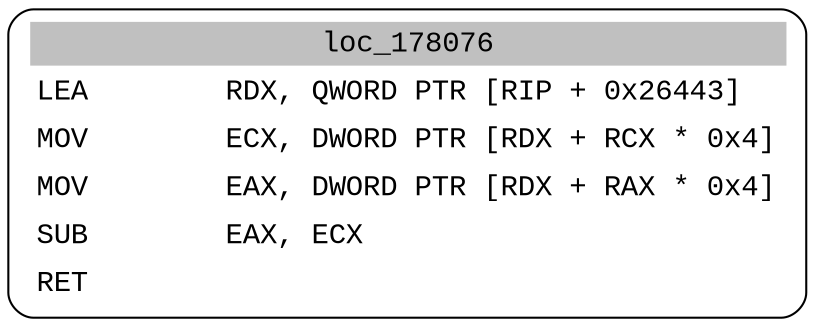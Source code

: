 digraph asm_graph {
1941 [
shape="Mrecord" fontname="Courier New"label =<<table border="0" cellborder="0" cellpadding="3"><tr><td align="center" colspan="2" bgcolor="grey">loc_178076</td></tr><tr><td align="left">LEA        RDX, QWORD PTR [RIP + 0x26443]</td></tr><tr><td align="left">MOV        ECX, DWORD PTR [RDX + RCX * 0x4]</td></tr><tr><td align="left">MOV        EAX, DWORD PTR [RDX + RAX * 0x4]</td></tr><tr><td align="left">SUB        EAX, ECX</td></tr><tr><td align="left">RET        </td></tr></table>> ];
}